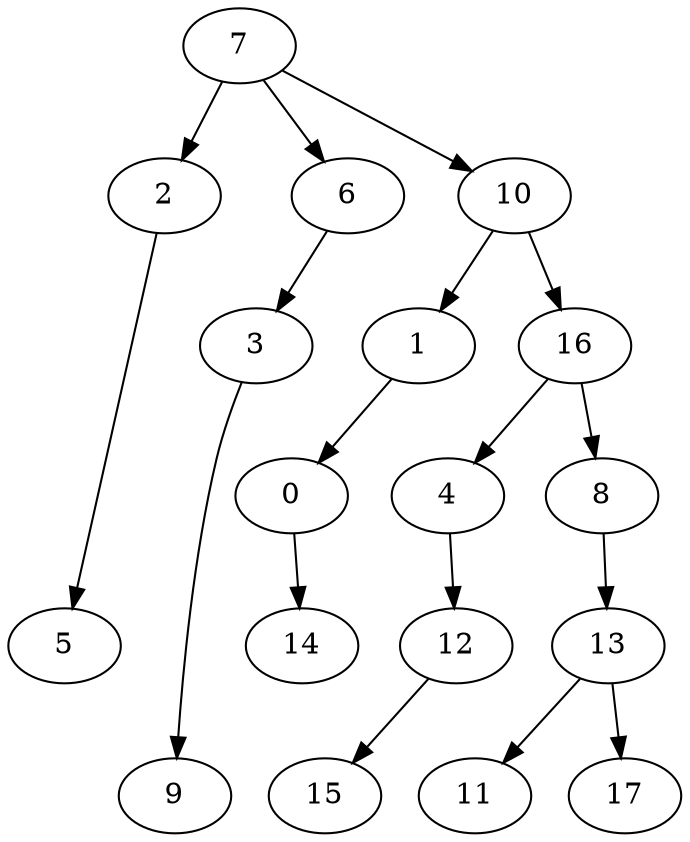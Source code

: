 digraph g {
0;
1;
2;
3;
4;
5;
6;
7;
8;
9;
10;
11;
12;
13;
14;
15;
16;
17;
0 -> 14 [weight=0];
1 -> 0 [weight=0];
2 -> 5 [weight=0];
3 -> 9 [weight=0];
4 -> 12 [weight=0];
6 -> 3 [weight=0];
7 -> 10 [weight=0];
7 -> 2 [weight=0];
7 -> 6 [weight=0];
8 -> 13 [weight=0];
10 -> 1 [weight=0];
10 -> 16 [weight=0];
12 -> 15 [weight=0];
13 -> 11 [weight=0];
13 -> 17 [weight=0];
16 -> 4 [weight=0];
16 -> 8 [weight=0];
}
